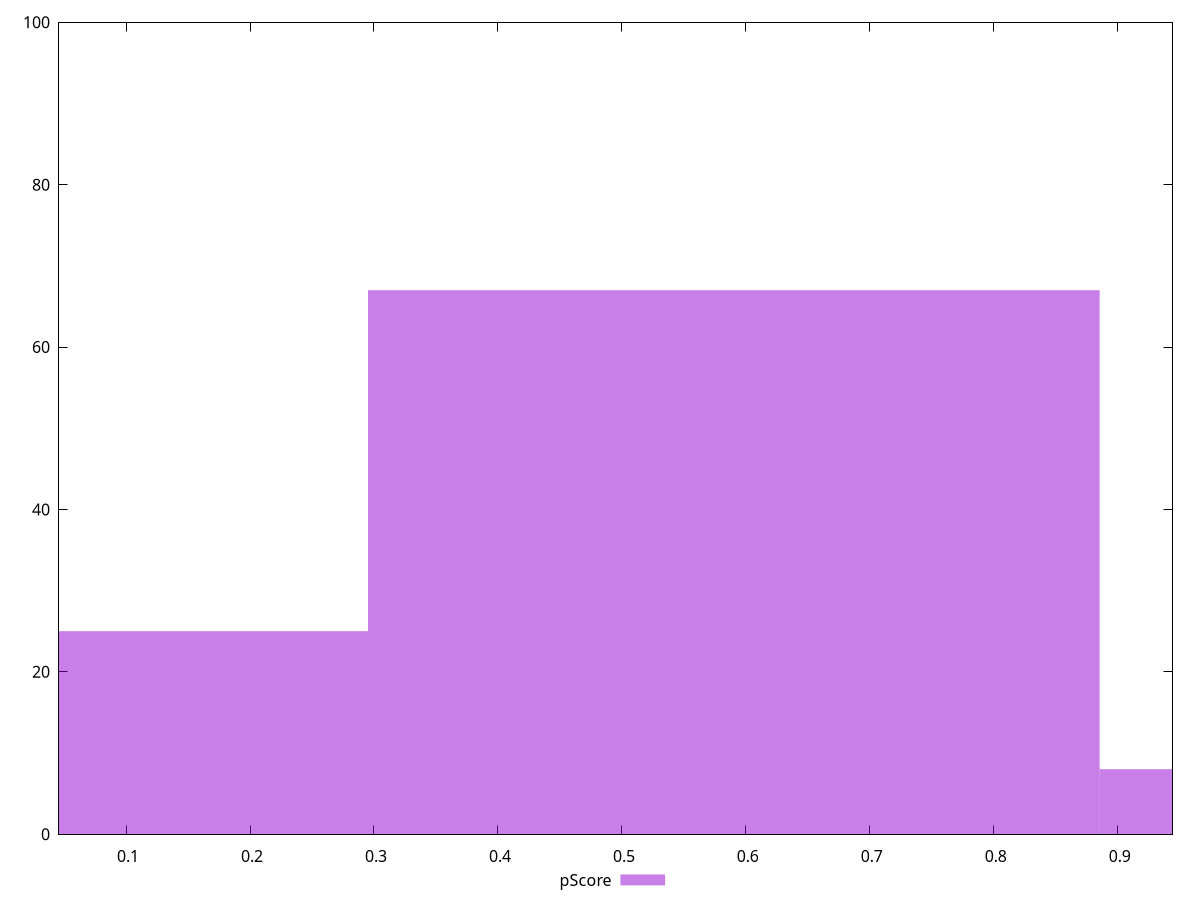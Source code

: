 reset

$pScore <<EOF
0.5903061431834691 67
0 25
1.1806122863669382 8
EOF

set key outside below
set boxwidth 0.5903061431834691
set xrange [0.04588765417323626:0.944218276513489]
set yrange [0:100]
set trange [0:100]
set style fill transparent solid 0.5 noborder
set terminal svg size 640, 490 enhanced background rgb 'white'
set output "report_00015_2021-02-09T16-11-33.973Z/max-potential-fid/samples/pages+cached+noadtech+nomedia/pScore/histogram.svg"

plot $pScore title "pScore" with boxes

reset
